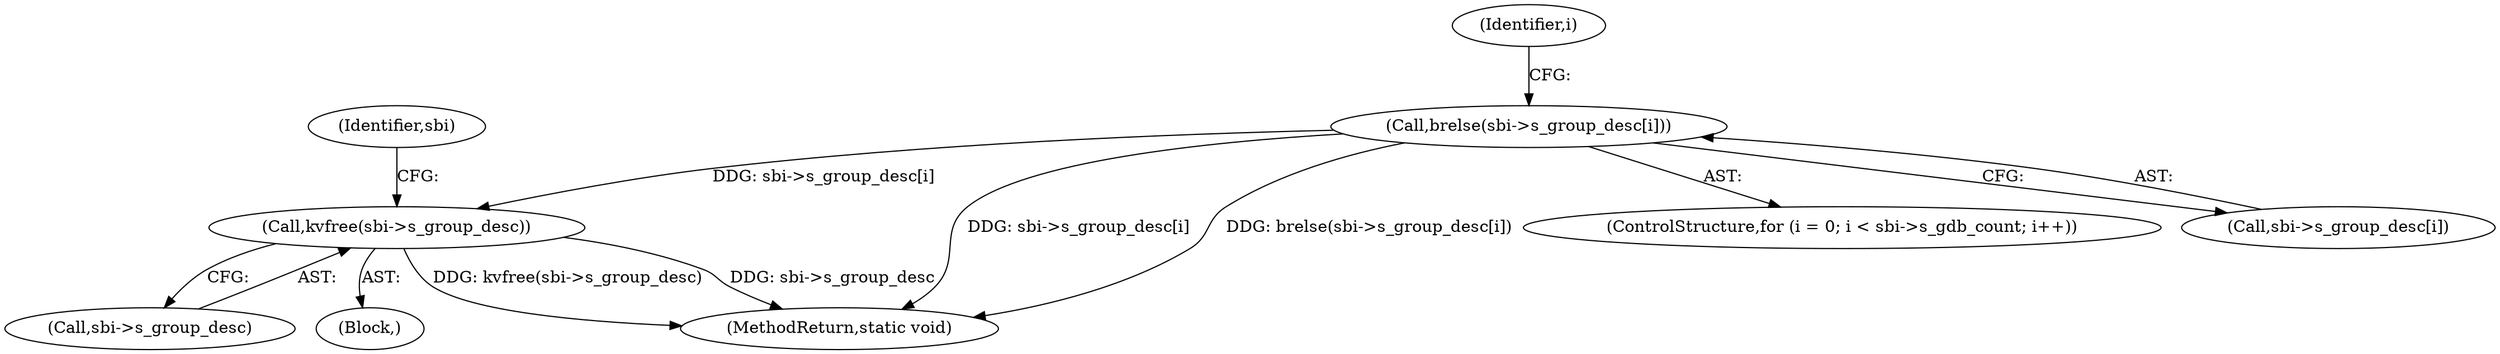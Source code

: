 digraph "0_linux_82939d7999dfc1f1998c4b1c12e2f19edbdff272_0@API" {
"1000219" [label="(Call,kvfree(sbi->s_group_desc))"];
"1000213" [label="(Call,brelse(sbi->s_group_desc[i]))"];
"1000220" [label="(Call,sbi->s_group_desc)"];
"1000202" [label="(ControlStructure,for (i = 0; i < sbi->s_gdb_count; i++))"];
"1000212" [label="(Identifier,i)"];
"1000213" [label="(Call,brelse(sbi->s_group_desc[i]))"];
"1000105" [label="(Block,)"];
"1000214" [label="(Call,sbi->s_group_desc[i])"];
"1000364" [label="(MethodReturn,static void)"];
"1000219" [label="(Call,kvfree(sbi->s_group_desc))"];
"1000225" [label="(Identifier,sbi)"];
"1000219" -> "1000105"  [label="AST: "];
"1000219" -> "1000220"  [label="CFG: "];
"1000220" -> "1000219"  [label="AST: "];
"1000225" -> "1000219"  [label="CFG: "];
"1000219" -> "1000364"  [label="DDG: kvfree(sbi->s_group_desc)"];
"1000219" -> "1000364"  [label="DDG: sbi->s_group_desc"];
"1000213" -> "1000219"  [label="DDG: sbi->s_group_desc[i]"];
"1000213" -> "1000202"  [label="AST: "];
"1000213" -> "1000214"  [label="CFG: "];
"1000214" -> "1000213"  [label="AST: "];
"1000212" -> "1000213"  [label="CFG: "];
"1000213" -> "1000364"  [label="DDG: sbi->s_group_desc[i]"];
"1000213" -> "1000364"  [label="DDG: brelse(sbi->s_group_desc[i])"];
}
